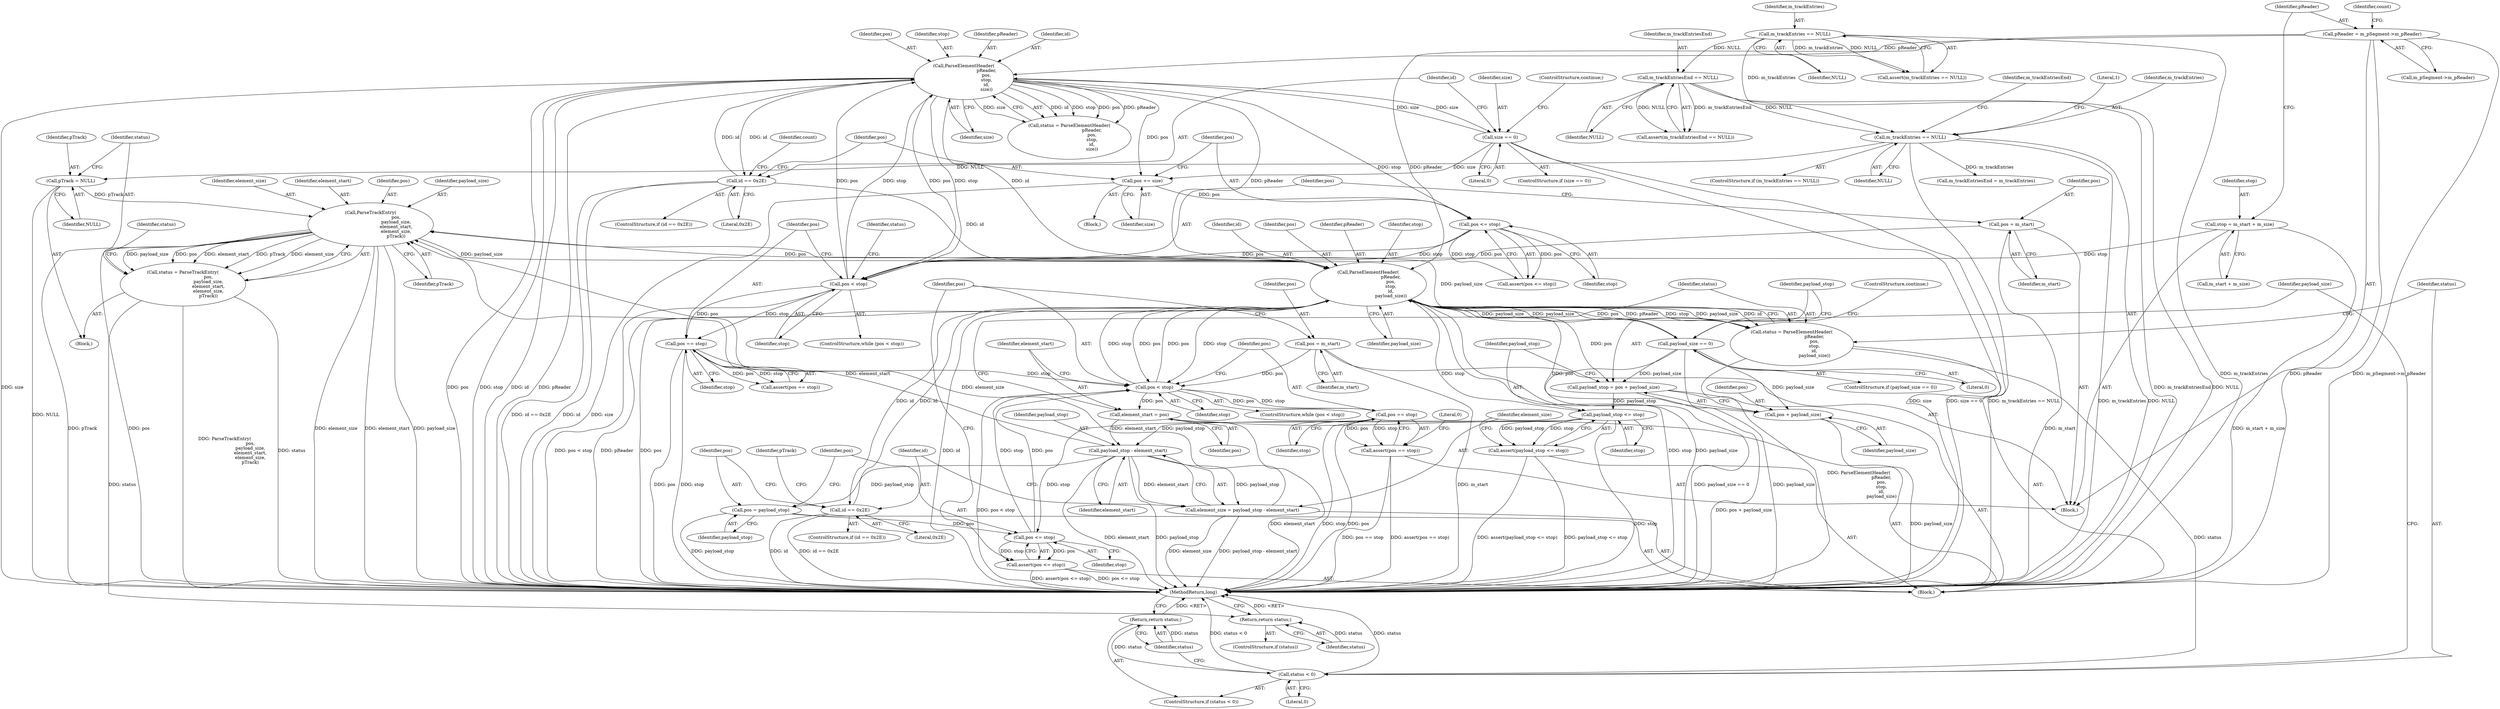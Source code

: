 digraph "1_Android_04839626ed859623901ebd3a5fd483982186b59d_170@pointer" {
"1000265" [label="(Call,ParseTrackEntry(\n                                    pos,\n                                    payload_size,\n                                    element_start,\n                                    element_size,\n                                    pTrack))"];
"1000216" [label="(Call,ParseElementHeader(\n                                pReader,\n                                pos,\n                                stop,\n                                id,\n                                payload_size))"];
"1000126" [label="(Call,pReader = m_pSegment->m_pReader)"];
"1000149" [label="(Call,ParseElementHeader(\n                                pReader,\n                                pos,\n                                stop,\n                                id,\n                                size))"];
"1000140" [label="(Call,pos < stop)"];
"1000176" [label="(Call,pos <= stop)"];
"1000172" [label="(Call,pos += size)"];
"1000162" [label="(Call,size == 0)"];
"1000136" [label="(Call,pos = m_start)"];
"1000121" [label="(Call,stop = m_start + m_size)"];
"1000167" [label="(Call,id == 0x2E)"];
"1000203" [label="(Call,pos < stop)"];
"1000283" [label="(Call,pos <= stop)"];
"1000279" [label="(Call,pos = payload_stop)"];
"1000246" [label="(Call,payload_stop - element_start)"];
"1000240" [label="(Call,payload_stop <= stop)"];
"1000234" [label="(Call,payload_stop = pos + payload_size)"];
"1000229" [label="(Call,payload_size == 0)"];
"1000208" [label="(Call,element_start = pos)"];
"1000199" [label="(Call,pos = m_start)"];
"1000180" [label="(Call,pos == stop)"];
"1000250" [label="(Call,id == 0x2E)"];
"1000265" [label="(Call,ParseTrackEntry(\n                                    pos,\n                                    payload_size,\n                                    element_start,\n                                    element_size,\n                                    pTrack))"];
"1000244" [label="(Call,element_size = payload_stop - element_start)"];
"1000259" [label="(Call,pTrack = NULL)"];
"1000190" [label="(Call,m_trackEntries == NULL)"];
"1000113" [label="(Call,m_trackEntries == NULL)"];
"1000117" [label="(Call,m_trackEntriesEnd == NULL)"];
"1000263" [label="(Call,status = ParseTrackEntry(\n                                    pos,\n                                    payload_size,\n                                    element_start,\n                                    element_size,\n                                    pTrack))"];
"1000273" [label="(Return,return status;)"];
"1000282" [label="(Call,assert(pos <= stop))"];
"1000287" [label="(Call,pos == stop)"];
"1000286" [label="(Call,assert(pos == stop))"];
"1000214" [label="(Call,status = ParseElementHeader(\n                                pReader,\n                                pos,\n                                stop,\n                                id,\n                                payload_size))"];
"1000223" [label="(Call,status < 0)"];
"1000226" [label="(Return,return status;)"];
"1000239" [label="(Call,assert(payload_stop <= stop))"];
"1000236" [label="(Call,pos + payload_size)"];
"1000265" [label="(Call,ParseTrackEntry(\n                                    pos,\n                                    payload_size,\n                                    element_start,\n                                    element_size,\n                                    pTrack))"];
"1000171" [label="(Identifier,count)"];
"1000241" [label="(Identifier,payload_stop)"];
"1000267" [label="(Identifier,payload_size)"];
"1000250" [label="(Call,id == 0x2E)"];
"1000252" [label="(Literal,0x2E)"];
"1000126" [label="(Call,pReader = m_pSegment->m_pReader)"];
"1000167" [label="(Call,id == 0x2E)"];
"1000269" [label="(Identifier,element_size)"];
"1000226" [label="(Return,return status;)"];
"1000236" [label="(Call,pos + payload_size)"];
"1000239" [label="(Call,assert(payload_stop <= stop))"];
"1000270" [label="(Identifier,pTrack)"];
"1000166" [label="(ControlStructure,if (id == 0x2E))"];
"1000292" [label="(MethodReturn,long)"];
"1000181" [label="(Identifier,pos)"];
"1000123" [label="(Call,m_start + m_size)"];
"1000260" [label="(Identifier,pTrack)"];
"1000220" [label="(Identifier,id)"];
"1000152" [label="(Identifier,stop)"];
"1000240" [label="(Call,payload_stop <= stop)"];
"1000176" [label="(Call,pos <= stop)"];
"1000218" [label="(Identifier,pos)"];
"1000234" [label="(Call,payload_stop = pos + payload_size)"];
"1000189" [label="(ControlStructure,if (m_trackEntries == NULL))"];
"1000238" [label="(Identifier,payload_size)"];
"1000138" [label="(Identifier,m_start)"];
"1000288" [label="(Identifier,pos)"];
"1000227" [label="(Identifier,status)"];
"1000202" [label="(ControlStructure,while (pos < stop))"];
"1000180" [label="(Call,pos == stop)"];
"1000200" [label="(Identifier,pos)"];
"1000122" [label="(Identifier,stop)"];
"1000242" [label="(Identifier,stop)"];
"1000119" [label="(Identifier,NULL)"];
"1000237" [label="(Identifier,pos)"];
"1000279" [label="(Call,pos = payload_stop)"];
"1000287" [label="(Call,pos == stop)"];
"1000201" [label="(Identifier,m_start)"];
"1000264" [label="(Identifier,status)"];
"1000182" [label="(Identifier,stop)"];
"1000244" [label="(Call,element_size = payload_stop - element_start)"];
"1000217" [label="(Identifier,pReader)"];
"1000206" [label="(Block,)"];
"1000177" [label="(Identifier,pos)"];
"1000221" [label="(Identifier,payload_size)"];
"1000229" [label="(Call,payload_size == 0)"];
"1000121" [label="(Call,stop = m_start + m_size)"];
"1000272" [label="(Identifier,status)"];
"1000209" [label="(Identifier,element_start)"];
"1000111" [label="(Block,)"];
"1000118" [label="(Identifier,m_trackEntriesEnd)"];
"1000291" [label="(Literal,0)"];
"1000169" [label="(Literal,0x2E)"];
"1000216" [label="(Call,ParseElementHeader(\n                                pReader,\n                                pos,\n                                stop,\n                                id,\n                                payload_size))"];
"1000178" [label="(Identifier,stop)"];
"1000247" [label="(Identifier,payload_stop)"];
"1000283" [label="(Call,pos <= stop)"];
"1000175" [label="(Call,assert(pos <= stop))"];
"1000142" [label="(Identifier,stop)"];
"1000168" [label="(Identifier,id)"];
"1000150" [label="(Identifier,pReader)"];
"1000245" [label="(Identifier,element_size)"];
"1000225" [label="(Literal,0)"];
"1000148" [label="(Identifier,status)"];
"1000112" [label="(Call,assert(m_trackEntries == NULL))"];
"1000263" [label="(Call,status = ParseTrackEntry(\n                                    pos,\n                                    payload_size,\n                                    element_start,\n                                    element_size,\n                                    pTrack))"];
"1000127" [label="(Identifier,pReader)"];
"1000248" [label="(Identifier,element_start)"];
"1000141" [label="(Identifier,pos)"];
"1000224" [label="(Identifier,status)"];
"1000199" [label="(Call,pos = m_start)"];
"1000143" [label="(Block,)"];
"1000261" [label="(Identifier,NULL)"];
"1000174" [label="(Identifier,size)"];
"1000284" [label="(Identifier,pos)"];
"1000232" [label="(ControlStructure,continue;)"];
"1000163" [label="(Identifier,size)"];
"1000210" [label="(Identifier,pos)"];
"1000286" [label="(Call,assert(pos == stop))"];
"1000230" [label="(Identifier,payload_size)"];
"1000246" [label="(Call,payload_stop - element_start)"];
"1000128" [label="(Call,m_pSegment->m_pReader)"];
"1000179" [label="(Call,assert(pos == stop))"];
"1000203" [label="(Call,pos < stop)"];
"1000195" [label="(Literal,1)"];
"1000113" [label="(Call,m_trackEntries == NULL)"];
"1000273" [label="(Return,return status;)"];
"1000149" [label="(Call,ParseElementHeader(\n                                pReader,\n                                pos,\n                                stop,\n                                id,\n                                size))"];
"1000192" [label="(Identifier,NULL)"];
"1000173" [label="(Identifier,pos)"];
"1000205" [label="(Identifier,stop)"];
"1000114" [label="(Identifier,m_trackEntries)"];
"1000268" [label="(Identifier,element_start)"];
"1000223" [label="(Call,status < 0)"];
"1000191" [label="(Identifier,m_trackEntries)"];
"1000274" [label="(Identifier,status)"];
"1000139" [label="(ControlStructure,while (pos < stop))"];
"1000190" [label="(Call,m_trackEntries == NULL)"];
"1000231" [label="(Literal,0)"];
"1000266" [label="(Identifier,pos)"];
"1000153" [label="(Identifier,id)"];
"1000235" [label="(Identifier,payload_stop)"];
"1000196" [label="(Call,m_trackEntriesEnd = m_trackEntries)"];
"1000259" [label="(Call,pTrack = NULL)"];
"1000281" [label="(Identifier,payload_stop)"];
"1000253" [label="(Block,)"];
"1000280" [label="(Identifier,pos)"];
"1000140" [label="(Call,pos < stop)"];
"1000215" [label="(Identifier,status)"];
"1000154" [label="(Identifier,size)"];
"1000289" [label="(Identifier,stop)"];
"1000219" [label="(Identifier,stop)"];
"1000249" [label="(ControlStructure,if (id == 0x2E))"];
"1000172" [label="(Call,pos += size)"];
"1000165" [label="(ControlStructure,continue;)"];
"1000204" [label="(Identifier,pos)"];
"1000161" [label="(ControlStructure,if (size == 0))"];
"1000162" [label="(Call,size == 0)"];
"1000228" [label="(ControlStructure,if (payload_size == 0))"];
"1000197" [label="(Identifier,m_trackEntriesEnd)"];
"1000222" [label="(ControlStructure,if (status < 0))"];
"1000282" [label="(Call,assert(pos <= stop))"];
"1000136" [label="(Call,pos = m_start)"];
"1000147" [label="(Call,status = ParseElementHeader(\n                                pReader,\n                                pos,\n                                stop,\n                                id,\n                                size))"];
"1000164" [label="(Literal,0)"];
"1000137" [label="(Identifier,pos)"];
"1000208" [label="(Call,element_start = pos)"];
"1000256" [label="(Identifier,pTrack)"];
"1000285" [label="(Identifier,stop)"];
"1000115" [label="(Identifier,NULL)"];
"1000214" [label="(Call,status = ParseElementHeader(\n                                pReader,\n                                pos,\n                                stop,\n                                id,\n                                payload_size))"];
"1000116" [label="(Call,assert(m_trackEntriesEnd == NULL))"];
"1000133" [label="(Identifier,count)"];
"1000117" [label="(Call,m_trackEntriesEnd == NULL)"];
"1000251" [label="(Identifier,id)"];
"1000151" [label="(Identifier,pos)"];
"1000271" [label="(ControlStructure,if (status))"];
"1000265" -> "1000263"  [label="AST: "];
"1000265" -> "1000270"  [label="CFG: "];
"1000266" -> "1000265"  [label="AST: "];
"1000267" -> "1000265"  [label="AST: "];
"1000268" -> "1000265"  [label="AST: "];
"1000269" -> "1000265"  [label="AST: "];
"1000270" -> "1000265"  [label="AST: "];
"1000263" -> "1000265"  [label="CFG: "];
"1000265" -> "1000292"  [label="DDG: element_size"];
"1000265" -> "1000292"  [label="DDG: element_start"];
"1000265" -> "1000292"  [label="DDG: payload_size"];
"1000265" -> "1000292"  [label="DDG: pos"];
"1000265" -> "1000292"  [label="DDG: pTrack"];
"1000265" -> "1000216"  [label="DDG: payload_size"];
"1000265" -> "1000263"  [label="DDG: payload_size"];
"1000265" -> "1000263"  [label="DDG: pos"];
"1000265" -> "1000263"  [label="DDG: element_start"];
"1000265" -> "1000263"  [label="DDG: pTrack"];
"1000265" -> "1000263"  [label="DDG: element_size"];
"1000216" -> "1000265"  [label="DDG: pos"];
"1000229" -> "1000265"  [label="DDG: payload_size"];
"1000246" -> "1000265"  [label="DDG: element_start"];
"1000244" -> "1000265"  [label="DDG: element_size"];
"1000259" -> "1000265"  [label="DDG: pTrack"];
"1000216" -> "1000214"  [label="AST: "];
"1000216" -> "1000221"  [label="CFG: "];
"1000217" -> "1000216"  [label="AST: "];
"1000218" -> "1000216"  [label="AST: "];
"1000219" -> "1000216"  [label="AST: "];
"1000220" -> "1000216"  [label="AST: "];
"1000221" -> "1000216"  [label="AST: "];
"1000214" -> "1000216"  [label="CFG: "];
"1000216" -> "1000292"  [label="DDG: stop"];
"1000216" -> "1000292"  [label="DDG: payload_size"];
"1000216" -> "1000292"  [label="DDG: pReader"];
"1000216" -> "1000292"  [label="DDG: pos"];
"1000216" -> "1000292"  [label="DDG: id"];
"1000216" -> "1000203"  [label="DDG: pos"];
"1000216" -> "1000203"  [label="DDG: stop"];
"1000216" -> "1000214"  [label="DDG: pos"];
"1000216" -> "1000214"  [label="DDG: pReader"];
"1000216" -> "1000214"  [label="DDG: stop"];
"1000216" -> "1000214"  [label="DDG: payload_size"];
"1000216" -> "1000214"  [label="DDG: id"];
"1000126" -> "1000216"  [label="DDG: pReader"];
"1000149" -> "1000216"  [label="DDG: pReader"];
"1000149" -> "1000216"  [label="DDG: id"];
"1000203" -> "1000216"  [label="DDG: pos"];
"1000203" -> "1000216"  [label="DDG: stop"];
"1000167" -> "1000216"  [label="DDG: id"];
"1000250" -> "1000216"  [label="DDG: id"];
"1000229" -> "1000216"  [label="DDG: payload_size"];
"1000216" -> "1000229"  [label="DDG: payload_size"];
"1000216" -> "1000234"  [label="DDG: pos"];
"1000216" -> "1000236"  [label="DDG: pos"];
"1000216" -> "1000240"  [label="DDG: stop"];
"1000216" -> "1000250"  [label="DDG: id"];
"1000126" -> "1000111"  [label="AST: "];
"1000126" -> "1000128"  [label="CFG: "];
"1000127" -> "1000126"  [label="AST: "];
"1000128" -> "1000126"  [label="AST: "];
"1000133" -> "1000126"  [label="CFG: "];
"1000126" -> "1000292"  [label="DDG: pReader"];
"1000126" -> "1000292"  [label="DDG: m_pSegment->m_pReader"];
"1000126" -> "1000149"  [label="DDG: pReader"];
"1000149" -> "1000147"  [label="AST: "];
"1000149" -> "1000154"  [label="CFG: "];
"1000150" -> "1000149"  [label="AST: "];
"1000151" -> "1000149"  [label="AST: "];
"1000152" -> "1000149"  [label="AST: "];
"1000153" -> "1000149"  [label="AST: "];
"1000154" -> "1000149"  [label="AST: "];
"1000147" -> "1000149"  [label="CFG: "];
"1000149" -> "1000292"  [label="DDG: size"];
"1000149" -> "1000292"  [label="DDG: pos"];
"1000149" -> "1000292"  [label="DDG: stop"];
"1000149" -> "1000292"  [label="DDG: id"];
"1000149" -> "1000292"  [label="DDG: pReader"];
"1000149" -> "1000140"  [label="DDG: pos"];
"1000149" -> "1000140"  [label="DDG: stop"];
"1000149" -> "1000147"  [label="DDG: id"];
"1000149" -> "1000147"  [label="DDG: stop"];
"1000149" -> "1000147"  [label="DDG: pos"];
"1000149" -> "1000147"  [label="DDG: pReader"];
"1000149" -> "1000147"  [label="DDG: size"];
"1000140" -> "1000149"  [label="DDG: pos"];
"1000140" -> "1000149"  [label="DDG: stop"];
"1000167" -> "1000149"  [label="DDG: id"];
"1000162" -> "1000149"  [label="DDG: size"];
"1000149" -> "1000162"  [label="DDG: size"];
"1000149" -> "1000167"  [label="DDG: id"];
"1000149" -> "1000172"  [label="DDG: pos"];
"1000149" -> "1000176"  [label="DDG: stop"];
"1000140" -> "1000139"  [label="AST: "];
"1000140" -> "1000142"  [label="CFG: "];
"1000141" -> "1000140"  [label="AST: "];
"1000142" -> "1000140"  [label="AST: "];
"1000148" -> "1000140"  [label="CFG: "];
"1000181" -> "1000140"  [label="CFG: "];
"1000140" -> "1000292"  [label="DDG: pos < stop"];
"1000176" -> "1000140"  [label="DDG: pos"];
"1000176" -> "1000140"  [label="DDG: stop"];
"1000136" -> "1000140"  [label="DDG: pos"];
"1000121" -> "1000140"  [label="DDG: stop"];
"1000140" -> "1000180"  [label="DDG: pos"];
"1000140" -> "1000180"  [label="DDG: stop"];
"1000176" -> "1000175"  [label="AST: "];
"1000176" -> "1000178"  [label="CFG: "];
"1000177" -> "1000176"  [label="AST: "];
"1000178" -> "1000176"  [label="AST: "];
"1000175" -> "1000176"  [label="CFG: "];
"1000176" -> "1000175"  [label="DDG: pos"];
"1000176" -> "1000175"  [label="DDG: stop"];
"1000172" -> "1000176"  [label="DDG: pos"];
"1000172" -> "1000143"  [label="AST: "];
"1000172" -> "1000174"  [label="CFG: "];
"1000173" -> "1000172"  [label="AST: "];
"1000174" -> "1000172"  [label="AST: "];
"1000177" -> "1000172"  [label="CFG: "];
"1000172" -> "1000292"  [label="DDG: size"];
"1000162" -> "1000172"  [label="DDG: size"];
"1000162" -> "1000161"  [label="AST: "];
"1000162" -> "1000164"  [label="CFG: "];
"1000163" -> "1000162"  [label="AST: "];
"1000164" -> "1000162"  [label="AST: "];
"1000165" -> "1000162"  [label="CFG: "];
"1000168" -> "1000162"  [label="CFG: "];
"1000162" -> "1000292"  [label="DDG: size"];
"1000162" -> "1000292"  [label="DDG: size == 0"];
"1000136" -> "1000111"  [label="AST: "];
"1000136" -> "1000138"  [label="CFG: "];
"1000137" -> "1000136"  [label="AST: "];
"1000138" -> "1000136"  [label="AST: "];
"1000141" -> "1000136"  [label="CFG: "];
"1000136" -> "1000292"  [label="DDG: m_start"];
"1000121" -> "1000111"  [label="AST: "];
"1000121" -> "1000123"  [label="CFG: "];
"1000122" -> "1000121"  [label="AST: "];
"1000123" -> "1000121"  [label="AST: "];
"1000127" -> "1000121"  [label="CFG: "];
"1000121" -> "1000292"  [label="DDG: m_start + m_size"];
"1000167" -> "1000166"  [label="AST: "];
"1000167" -> "1000169"  [label="CFG: "];
"1000168" -> "1000167"  [label="AST: "];
"1000169" -> "1000167"  [label="AST: "];
"1000171" -> "1000167"  [label="CFG: "];
"1000173" -> "1000167"  [label="CFG: "];
"1000167" -> "1000292"  [label="DDG: id"];
"1000167" -> "1000292"  [label="DDG: id == 0x2E"];
"1000203" -> "1000202"  [label="AST: "];
"1000203" -> "1000205"  [label="CFG: "];
"1000204" -> "1000203"  [label="AST: "];
"1000205" -> "1000203"  [label="AST: "];
"1000209" -> "1000203"  [label="CFG: "];
"1000288" -> "1000203"  [label="CFG: "];
"1000203" -> "1000292"  [label="DDG: pos < stop"];
"1000283" -> "1000203"  [label="DDG: pos"];
"1000283" -> "1000203"  [label="DDG: stop"];
"1000199" -> "1000203"  [label="DDG: pos"];
"1000180" -> "1000203"  [label="DDG: stop"];
"1000203" -> "1000208"  [label="DDG: pos"];
"1000203" -> "1000287"  [label="DDG: pos"];
"1000203" -> "1000287"  [label="DDG: stop"];
"1000283" -> "1000282"  [label="AST: "];
"1000283" -> "1000285"  [label="CFG: "];
"1000284" -> "1000283"  [label="AST: "];
"1000285" -> "1000283"  [label="AST: "];
"1000282" -> "1000283"  [label="CFG: "];
"1000283" -> "1000282"  [label="DDG: pos"];
"1000283" -> "1000282"  [label="DDG: stop"];
"1000279" -> "1000283"  [label="DDG: pos"];
"1000240" -> "1000283"  [label="DDG: stop"];
"1000279" -> "1000206"  [label="AST: "];
"1000279" -> "1000281"  [label="CFG: "];
"1000280" -> "1000279"  [label="AST: "];
"1000281" -> "1000279"  [label="AST: "];
"1000284" -> "1000279"  [label="CFG: "];
"1000279" -> "1000292"  [label="DDG: payload_stop"];
"1000246" -> "1000279"  [label="DDG: payload_stop"];
"1000246" -> "1000244"  [label="AST: "];
"1000246" -> "1000248"  [label="CFG: "];
"1000247" -> "1000246"  [label="AST: "];
"1000248" -> "1000246"  [label="AST: "];
"1000244" -> "1000246"  [label="CFG: "];
"1000246" -> "1000292"  [label="DDG: element_start"];
"1000246" -> "1000292"  [label="DDG: payload_stop"];
"1000246" -> "1000244"  [label="DDG: payload_stop"];
"1000246" -> "1000244"  [label="DDG: element_start"];
"1000240" -> "1000246"  [label="DDG: payload_stop"];
"1000208" -> "1000246"  [label="DDG: element_start"];
"1000240" -> "1000239"  [label="AST: "];
"1000240" -> "1000242"  [label="CFG: "];
"1000241" -> "1000240"  [label="AST: "];
"1000242" -> "1000240"  [label="AST: "];
"1000239" -> "1000240"  [label="CFG: "];
"1000240" -> "1000292"  [label="DDG: stop"];
"1000240" -> "1000239"  [label="DDG: payload_stop"];
"1000240" -> "1000239"  [label="DDG: stop"];
"1000234" -> "1000240"  [label="DDG: payload_stop"];
"1000234" -> "1000206"  [label="AST: "];
"1000234" -> "1000236"  [label="CFG: "];
"1000235" -> "1000234"  [label="AST: "];
"1000236" -> "1000234"  [label="AST: "];
"1000241" -> "1000234"  [label="CFG: "];
"1000234" -> "1000292"  [label="DDG: pos + payload_size"];
"1000229" -> "1000234"  [label="DDG: payload_size"];
"1000229" -> "1000228"  [label="AST: "];
"1000229" -> "1000231"  [label="CFG: "];
"1000230" -> "1000229"  [label="AST: "];
"1000231" -> "1000229"  [label="AST: "];
"1000232" -> "1000229"  [label="CFG: "];
"1000235" -> "1000229"  [label="CFG: "];
"1000229" -> "1000292"  [label="DDG: payload_size == 0"];
"1000229" -> "1000292"  [label="DDG: payload_size"];
"1000229" -> "1000236"  [label="DDG: payload_size"];
"1000208" -> "1000206"  [label="AST: "];
"1000208" -> "1000210"  [label="CFG: "];
"1000209" -> "1000208"  [label="AST: "];
"1000210" -> "1000208"  [label="AST: "];
"1000215" -> "1000208"  [label="CFG: "];
"1000208" -> "1000292"  [label="DDG: element_start"];
"1000199" -> "1000111"  [label="AST: "];
"1000199" -> "1000201"  [label="CFG: "];
"1000200" -> "1000199"  [label="AST: "];
"1000201" -> "1000199"  [label="AST: "];
"1000204" -> "1000199"  [label="CFG: "];
"1000199" -> "1000292"  [label="DDG: m_start"];
"1000180" -> "1000179"  [label="AST: "];
"1000180" -> "1000182"  [label="CFG: "];
"1000181" -> "1000180"  [label="AST: "];
"1000182" -> "1000180"  [label="AST: "];
"1000179" -> "1000180"  [label="CFG: "];
"1000180" -> "1000292"  [label="DDG: pos"];
"1000180" -> "1000292"  [label="DDG: stop"];
"1000180" -> "1000179"  [label="DDG: pos"];
"1000180" -> "1000179"  [label="DDG: stop"];
"1000250" -> "1000249"  [label="AST: "];
"1000250" -> "1000252"  [label="CFG: "];
"1000251" -> "1000250"  [label="AST: "];
"1000252" -> "1000250"  [label="AST: "];
"1000256" -> "1000250"  [label="CFG: "];
"1000280" -> "1000250"  [label="CFG: "];
"1000250" -> "1000292"  [label="DDG: id"];
"1000250" -> "1000292"  [label="DDG: id == 0x2E"];
"1000244" -> "1000206"  [label="AST: "];
"1000245" -> "1000244"  [label="AST: "];
"1000251" -> "1000244"  [label="CFG: "];
"1000244" -> "1000292"  [label="DDG: element_size"];
"1000244" -> "1000292"  [label="DDG: payload_stop - element_start"];
"1000259" -> "1000253"  [label="AST: "];
"1000259" -> "1000261"  [label="CFG: "];
"1000260" -> "1000259"  [label="AST: "];
"1000261" -> "1000259"  [label="AST: "];
"1000264" -> "1000259"  [label="CFG: "];
"1000259" -> "1000292"  [label="DDG: NULL"];
"1000190" -> "1000259"  [label="DDG: NULL"];
"1000190" -> "1000189"  [label="AST: "];
"1000190" -> "1000192"  [label="CFG: "];
"1000191" -> "1000190"  [label="AST: "];
"1000192" -> "1000190"  [label="AST: "];
"1000195" -> "1000190"  [label="CFG: "];
"1000197" -> "1000190"  [label="CFG: "];
"1000190" -> "1000292"  [label="DDG: m_trackEntries == NULL"];
"1000190" -> "1000292"  [label="DDG: m_trackEntries"];
"1000190" -> "1000292"  [label="DDG: NULL"];
"1000113" -> "1000190"  [label="DDG: m_trackEntries"];
"1000117" -> "1000190"  [label="DDG: NULL"];
"1000190" -> "1000196"  [label="DDG: m_trackEntries"];
"1000113" -> "1000112"  [label="AST: "];
"1000113" -> "1000115"  [label="CFG: "];
"1000114" -> "1000113"  [label="AST: "];
"1000115" -> "1000113"  [label="AST: "];
"1000112" -> "1000113"  [label="CFG: "];
"1000113" -> "1000292"  [label="DDG: m_trackEntries"];
"1000113" -> "1000112"  [label="DDG: m_trackEntries"];
"1000113" -> "1000112"  [label="DDG: NULL"];
"1000113" -> "1000117"  [label="DDG: NULL"];
"1000117" -> "1000116"  [label="AST: "];
"1000117" -> "1000119"  [label="CFG: "];
"1000118" -> "1000117"  [label="AST: "];
"1000119" -> "1000117"  [label="AST: "];
"1000116" -> "1000117"  [label="CFG: "];
"1000117" -> "1000292"  [label="DDG: m_trackEntriesEnd"];
"1000117" -> "1000292"  [label="DDG: NULL"];
"1000117" -> "1000116"  [label="DDG: m_trackEntriesEnd"];
"1000117" -> "1000116"  [label="DDG: NULL"];
"1000263" -> "1000253"  [label="AST: "];
"1000264" -> "1000263"  [label="AST: "];
"1000272" -> "1000263"  [label="CFG: "];
"1000263" -> "1000292"  [label="DDG: ParseTrackEntry(\n                                    pos,\n                                    payload_size,\n                                    element_start,\n                                    element_size,\n                                    pTrack)"];
"1000263" -> "1000292"  [label="DDG: status"];
"1000263" -> "1000273"  [label="DDG: status"];
"1000273" -> "1000271"  [label="AST: "];
"1000273" -> "1000274"  [label="CFG: "];
"1000274" -> "1000273"  [label="AST: "];
"1000292" -> "1000273"  [label="CFG: "];
"1000273" -> "1000292"  [label="DDG: <RET>"];
"1000274" -> "1000273"  [label="DDG: status"];
"1000282" -> "1000206"  [label="AST: "];
"1000204" -> "1000282"  [label="CFG: "];
"1000282" -> "1000292"  [label="DDG: assert(pos <= stop)"];
"1000282" -> "1000292"  [label="DDG: pos <= stop"];
"1000287" -> "1000286"  [label="AST: "];
"1000287" -> "1000289"  [label="CFG: "];
"1000288" -> "1000287"  [label="AST: "];
"1000289" -> "1000287"  [label="AST: "];
"1000286" -> "1000287"  [label="CFG: "];
"1000287" -> "1000292"  [label="DDG: stop"];
"1000287" -> "1000292"  [label="DDG: pos"];
"1000287" -> "1000286"  [label="DDG: pos"];
"1000287" -> "1000286"  [label="DDG: stop"];
"1000286" -> "1000111"  [label="AST: "];
"1000291" -> "1000286"  [label="CFG: "];
"1000286" -> "1000292"  [label="DDG: assert(pos == stop)"];
"1000286" -> "1000292"  [label="DDG: pos == stop"];
"1000214" -> "1000206"  [label="AST: "];
"1000215" -> "1000214"  [label="AST: "];
"1000224" -> "1000214"  [label="CFG: "];
"1000214" -> "1000292"  [label="DDG: ParseElementHeader(\n                                pReader,\n                                pos,\n                                stop,\n                                id,\n                                payload_size)"];
"1000214" -> "1000223"  [label="DDG: status"];
"1000223" -> "1000222"  [label="AST: "];
"1000223" -> "1000225"  [label="CFG: "];
"1000224" -> "1000223"  [label="AST: "];
"1000225" -> "1000223"  [label="AST: "];
"1000227" -> "1000223"  [label="CFG: "];
"1000230" -> "1000223"  [label="CFG: "];
"1000223" -> "1000292"  [label="DDG: status < 0"];
"1000223" -> "1000292"  [label="DDG: status"];
"1000223" -> "1000226"  [label="DDG: status"];
"1000226" -> "1000222"  [label="AST: "];
"1000226" -> "1000227"  [label="CFG: "];
"1000227" -> "1000226"  [label="AST: "];
"1000292" -> "1000226"  [label="CFG: "];
"1000226" -> "1000292"  [label="DDG: <RET>"];
"1000227" -> "1000226"  [label="DDG: status"];
"1000239" -> "1000206"  [label="AST: "];
"1000245" -> "1000239"  [label="CFG: "];
"1000239" -> "1000292"  [label="DDG: assert(payload_stop <= stop)"];
"1000239" -> "1000292"  [label="DDG: payload_stop <= stop"];
"1000236" -> "1000238"  [label="CFG: "];
"1000237" -> "1000236"  [label="AST: "];
"1000238" -> "1000236"  [label="AST: "];
"1000236" -> "1000292"  [label="DDG: payload_size"];
}
